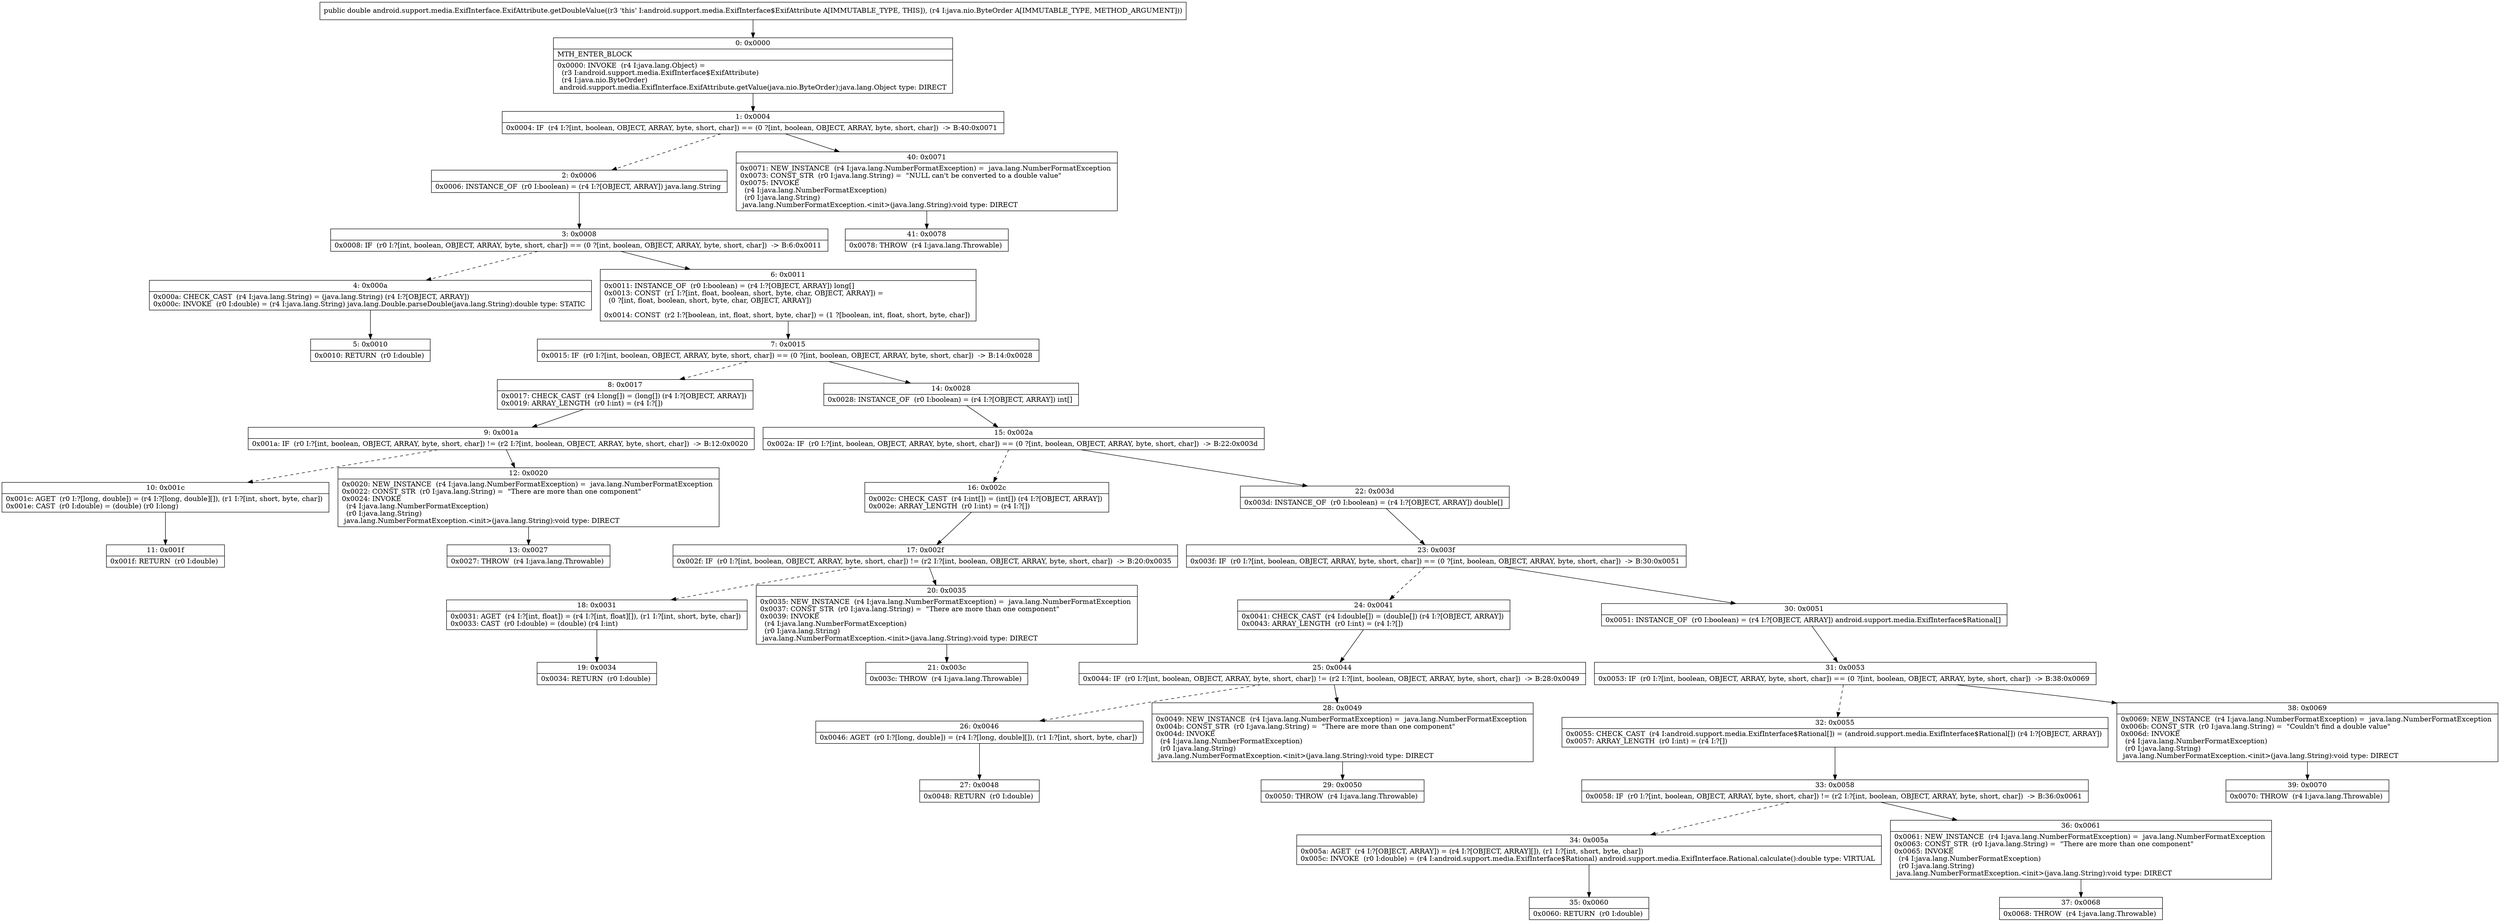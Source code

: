 digraph "CFG forandroid.support.media.ExifInterface.ExifAttribute.getDoubleValue(Ljava\/nio\/ByteOrder;)D" {
Node_0 [shape=record,label="{0\:\ 0x0000|MTH_ENTER_BLOCK\l|0x0000: INVOKE  (r4 I:java.lang.Object) = \l  (r3 I:android.support.media.ExifInterface$ExifAttribute)\l  (r4 I:java.nio.ByteOrder)\l android.support.media.ExifInterface.ExifAttribute.getValue(java.nio.ByteOrder):java.lang.Object type: DIRECT \l}"];
Node_1 [shape=record,label="{1\:\ 0x0004|0x0004: IF  (r4 I:?[int, boolean, OBJECT, ARRAY, byte, short, char]) == (0 ?[int, boolean, OBJECT, ARRAY, byte, short, char])  \-\> B:40:0x0071 \l}"];
Node_2 [shape=record,label="{2\:\ 0x0006|0x0006: INSTANCE_OF  (r0 I:boolean) = (r4 I:?[OBJECT, ARRAY]) java.lang.String \l}"];
Node_3 [shape=record,label="{3\:\ 0x0008|0x0008: IF  (r0 I:?[int, boolean, OBJECT, ARRAY, byte, short, char]) == (0 ?[int, boolean, OBJECT, ARRAY, byte, short, char])  \-\> B:6:0x0011 \l}"];
Node_4 [shape=record,label="{4\:\ 0x000a|0x000a: CHECK_CAST  (r4 I:java.lang.String) = (java.lang.String) (r4 I:?[OBJECT, ARRAY]) \l0x000c: INVOKE  (r0 I:double) = (r4 I:java.lang.String) java.lang.Double.parseDouble(java.lang.String):double type: STATIC \l}"];
Node_5 [shape=record,label="{5\:\ 0x0010|0x0010: RETURN  (r0 I:double) \l}"];
Node_6 [shape=record,label="{6\:\ 0x0011|0x0011: INSTANCE_OF  (r0 I:boolean) = (r4 I:?[OBJECT, ARRAY]) long[] \l0x0013: CONST  (r1 I:?[int, float, boolean, short, byte, char, OBJECT, ARRAY]) = \l  (0 ?[int, float, boolean, short, byte, char, OBJECT, ARRAY])\l \l0x0014: CONST  (r2 I:?[boolean, int, float, short, byte, char]) = (1 ?[boolean, int, float, short, byte, char]) \l}"];
Node_7 [shape=record,label="{7\:\ 0x0015|0x0015: IF  (r0 I:?[int, boolean, OBJECT, ARRAY, byte, short, char]) == (0 ?[int, boolean, OBJECT, ARRAY, byte, short, char])  \-\> B:14:0x0028 \l}"];
Node_8 [shape=record,label="{8\:\ 0x0017|0x0017: CHECK_CAST  (r4 I:long[]) = (long[]) (r4 I:?[OBJECT, ARRAY]) \l0x0019: ARRAY_LENGTH  (r0 I:int) = (r4 I:?[]) \l}"];
Node_9 [shape=record,label="{9\:\ 0x001a|0x001a: IF  (r0 I:?[int, boolean, OBJECT, ARRAY, byte, short, char]) != (r2 I:?[int, boolean, OBJECT, ARRAY, byte, short, char])  \-\> B:12:0x0020 \l}"];
Node_10 [shape=record,label="{10\:\ 0x001c|0x001c: AGET  (r0 I:?[long, double]) = (r4 I:?[long, double][]), (r1 I:?[int, short, byte, char]) \l0x001e: CAST  (r0 I:double) = (double) (r0 I:long) \l}"];
Node_11 [shape=record,label="{11\:\ 0x001f|0x001f: RETURN  (r0 I:double) \l}"];
Node_12 [shape=record,label="{12\:\ 0x0020|0x0020: NEW_INSTANCE  (r4 I:java.lang.NumberFormatException) =  java.lang.NumberFormatException \l0x0022: CONST_STR  (r0 I:java.lang.String) =  \"There are more than one component\" \l0x0024: INVOKE  \l  (r4 I:java.lang.NumberFormatException)\l  (r0 I:java.lang.String)\l java.lang.NumberFormatException.\<init\>(java.lang.String):void type: DIRECT \l}"];
Node_13 [shape=record,label="{13\:\ 0x0027|0x0027: THROW  (r4 I:java.lang.Throwable) \l}"];
Node_14 [shape=record,label="{14\:\ 0x0028|0x0028: INSTANCE_OF  (r0 I:boolean) = (r4 I:?[OBJECT, ARRAY]) int[] \l}"];
Node_15 [shape=record,label="{15\:\ 0x002a|0x002a: IF  (r0 I:?[int, boolean, OBJECT, ARRAY, byte, short, char]) == (0 ?[int, boolean, OBJECT, ARRAY, byte, short, char])  \-\> B:22:0x003d \l}"];
Node_16 [shape=record,label="{16\:\ 0x002c|0x002c: CHECK_CAST  (r4 I:int[]) = (int[]) (r4 I:?[OBJECT, ARRAY]) \l0x002e: ARRAY_LENGTH  (r0 I:int) = (r4 I:?[]) \l}"];
Node_17 [shape=record,label="{17\:\ 0x002f|0x002f: IF  (r0 I:?[int, boolean, OBJECT, ARRAY, byte, short, char]) != (r2 I:?[int, boolean, OBJECT, ARRAY, byte, short, char])  \-\> B:20:0x0035 \l}"];
Node_18 [shape=record,label="{18\:\ 0x0031|0x0031: AGET  (r4 I:?[int, float]) = (r4 I:?[int, float][]), (r1 I:?[int, short, byte, char]) \l0x0033: CAST  (r0 I:double) = (double) (r4 I:int) \l}"];
Node_19 [shape=record,label="{19\:\ 0x0034|0x0034: RETURN  (r0 I:double) \l}"];
Node_20 [shape=record,label="{20\:\ 0x0035|0x0035: NEW_INSTANCE  (r4 I:java.lang.NumberFormatException) =  java.lang.NumberFormatException \l0x0037: CONST_STR  (r0 I:java.lang.String) =  \"There are more than one component\" \l0x0039: INVOKE  \l  (r4 I:java.lang.NumberFormatException)\l  (r0 I:java.lang.String)\l java.lang.NumberFormatException.\<init\>(java.lang.String):void type: DIRECT \l}"];
Node_21 [shape=record,label="{21\:\ 0x003c|0x003c: THROW  (r4 I:java.lang.Throwable) \l}"];
Node_22 [shape=record,label="{22\:\ 0x003d|0x003d: INSTANCE_OF  (r0 I:boolean) = (r4 I:?[OBJECT, ARRAY]) double[] \l}"];
Node_23 [shape=record,label="{23\:\ 0x003f|0x003f: IF  (r0 I:?[int, boolean, OBJECT, ARRAY, byte, short, char]) == (0 ?[int, boolean, OBJECT, ARRAY, byte, short, char])  \-\> B:30:0x0051 \l}"];
Node_24 [shape=record,label="{24\:\ 0x0041|0x0041: CHECK_CAST  (r4 I:double[]) = (double[]) (r4 I:?[OBJECT, ARRAY]) \l0x0043: ARRAY_LENGTH  (r0 I:int) = (r4 I:?[]) \l}"];
Node_25 [shape=record,label="{25\:\ 0x0044|0x0044: IF  (r0 I:?[int, boolean, OBJECT, ARRAY, byte, short, char]) != (r2 I:?[int, boolean, OBJECT, ARRAY, byte, short, char])  \-\> B:28:0x0049 \l}"];
Node_26 [shape=record,label="{26\:\ 0x0046|0x0046: AGET  (r0 I:?[long, double]) = (r4 I:?[long, double][]), (r1 I:?[int, short, byte, char]) \l}"];
Node_27 [shape=record,label="{27\:\ 0x0048|0x0048: RETURN  (r0 I:double) \l}"];
Node_28 [shape=record,label="{28\:\ 0x0049|0x0049: NEW_INSTANCE  (r4 I:java.lang.NumberFormatException) =  java.lang.NumberFormatException \l0x004b: CONST_STR  (r0 I:java.lang.String) =  \"There are more than one component\" \l0x004d: INVOKE  \l  (r4 I:java.lang.NumberFormatException)\l  (r0 I:java.lang.String)\l java.lang.NumberFormatException.\<init\>(java.lang.String):void type: DIRECT \l}"];
Node_29 [shape=record,label="{29\:\ 0x0050|0x0050: THROW  (r4 I:java.lang.Throwable) \l}"];
Node_30 [shape=record,label="{30\:\ 0x0051|0x0051: INSTANCE_OF  (r0 I:boolean) = (r4 I:?[OBJECT, ARRAY]) android.support.media.ExifInterface$Rational[] \l}"];
Node_31 [shape=record,label="{31\:\ 0x0053|0x0053: IF  (r0 I:?[int, boolean, OBJECT, ARRAY, byte, short, char]) == (0 ?[int, boolean, OBJECT, ARRAY, byte, short, char])  \-\> B:38:0x0069 \l}"];
Node_32 [shape=record,label="{32\:\ 0x0055|0x0055: CHECK_CAST  (r4 I:android.support.media.ExifInterface$Rational[]) = (android.support.media.ExifInterface$Rational[]) (r4 I:?[OBJECT, ARRAY]) \l0x0057: ARRAY_LENGTH  (r0 I:int) = (r4 I:?[]) \l}"];
Node_33 [shape=record,label="{33\:\ 0x0058|0x0058: IF  (r0 I:?[int, boolean, OBJECT, ARRAY, byte, short, char]) != (r2 I:?[int, boolean, OBJECT, ARRAY, byte, short, char])  \-\> B:36:0x0061 \l}"];
Node_34 [shape=record,label="{34\:\ 0x005a|0x005a: AGET  (r4 I:?[OBJECT, ARRAY]) = (r4 I:?[OBJECT, ARRAY][]), (r1 I:?[int, short, byte, char]) \l0x005c: INVOKE  (r0 I:double) = (r4 I:android.support.media.ExifInterface$Rational) android.support.media.ExifInterface.Rational.calculate():double type: VIRTUAL \l}"];
Node_35 [shape=record,label="{35\:\ 0x0060|0x0060: RETURN  (r0 I:double) \l}"];
Node_36 [shape=record,label="{36\:\ 0x0061|0x0061: NEW_INSTANCE  (r4 I:java.lang.NumberFormatException) =  java.lang.NumberFormatException \l0x0063: CONST_STR  (r0 I:java.lang.String) =  \"There are more than one component\" \l0x0065: INVOKE  \l  (r4 I:java.lang.NumberFormatException)\l  (r0 I:java.lang.String)\l java.lang.NumberFormatException.\<init\>(java.lang.String):void type: DIRECT \l}"];
Node_37 [shape=record,label="{37\:\ 0x0068|0x0068: THROW  (r4 I:java.lang.Throwable) \l}"];
Node_38 [shape=record,label="{38\:\ 0x0069|0x0069: NEW_INSTANCE  (r4 I:java.lang.NumberFormatException) =  java.lang.NumberFormatException \l0x006b: CONST_STR  (r0 I:java.lang.String) =  \"Couldn't find a double value\" \l0x006d: INVOKE  \l  (r4 I:java.lang.NumberFormatException)\l  (r0 I:java.lang.String)\l java.lang.NumberFormatException.\<init\>(java.lang.String):void type: DIRECT \l}"];
Node_39 [shape=record,label="{39\:\ 0x0070|0x0070: THROW  (r4 I:java.lang.Throwable) \l}"];
Node_40 [shape=record,label="{40\:\ 0x0071|0x0071: NEW_INSTANCE  (r4 I:java.lang.NumberFormatException) =  java.lang.NumberFormatException \l0x0073: CONST_STR  (r0 I:java.lang.String) =  \"NULL can't be converted to a double value\" \l0x0075: INVOKE  \l  (r4 I:java.lang.NumberFormatException)\l  (r0 I:java.lang.String)\l java.lang.NumberFormatException.\<init\>(java.lang.String):void type: DIRECT \l}"];
Node_41 [shape=record,label="{41\:\ 0x0078|0x0078: THROW  (r4 I:java.lang.Throwable) \l}"];
MethodNode[shape=record,label="{public double android.support.media.ExifInterface.ExifAttribute.getDoubleValue((r3 'this' I:android.support.media.ExifInterface$ExifAttribute A[IMMUTABLE_TYPE, THIS]), (r4 I:java.nio.ByteOrder A[IMMUTABLE_TYPE, METHOD_ARGUMENT])) }"];
MethodNode -> Node_0;
Node_0 -> Node_1;
Node_1 -> Node_2[style=dashed];
Node_1 -> Node_40;
Node_2 -> Node_3;
Node_3 -> Node_4[style=dashed];
Node_3 -> Node_6;
Node_4 -> Node_5;
Node_6 -> Node_7;
Node_7 -> Node_8[style=dashed];
Node_7 -> Node_14;
Node_8 -> Node_9;
Node_9 -> Node_10[style=dashed];
Node_9 -> Node_12;
Node_10 -> Node_11;
Node_12 -> Node_13;
Node_14 -> Node_15;
Node_15 -> Node_16[style=dashed];
Node_15 -> Node_22;
Node_16 -> Node_17;
Node_17 -> Node_18[style=dashed];
Node_17 -> Node_20;
Node_18 -> Node_19;
Node_20 -> Node_21;
Node_22 -> Node_23;
Node_23 -> Node_24[style=dashed];
Node_23 -> Node_30;
Node_24 -> Node_25;
Node_25 -> Node_26[style=dashed];
Node_25 -> Node_28;
Node_26 -> Node_27;
Node_28 -> Node_29;
Node_30 -> Node_31;
Node_31 -> Node_32[style=dashed];
Node_31 -> Node_38;
Node_32 -> Node_33;
Node_33 -> Node_34[style=dashed];
Node_33 -> Node_36;
Node_34 -> Node_35;
Node_36 -> Node_37;
Node_38 -> Node_39;
Node_40 -> Node_41;
}

